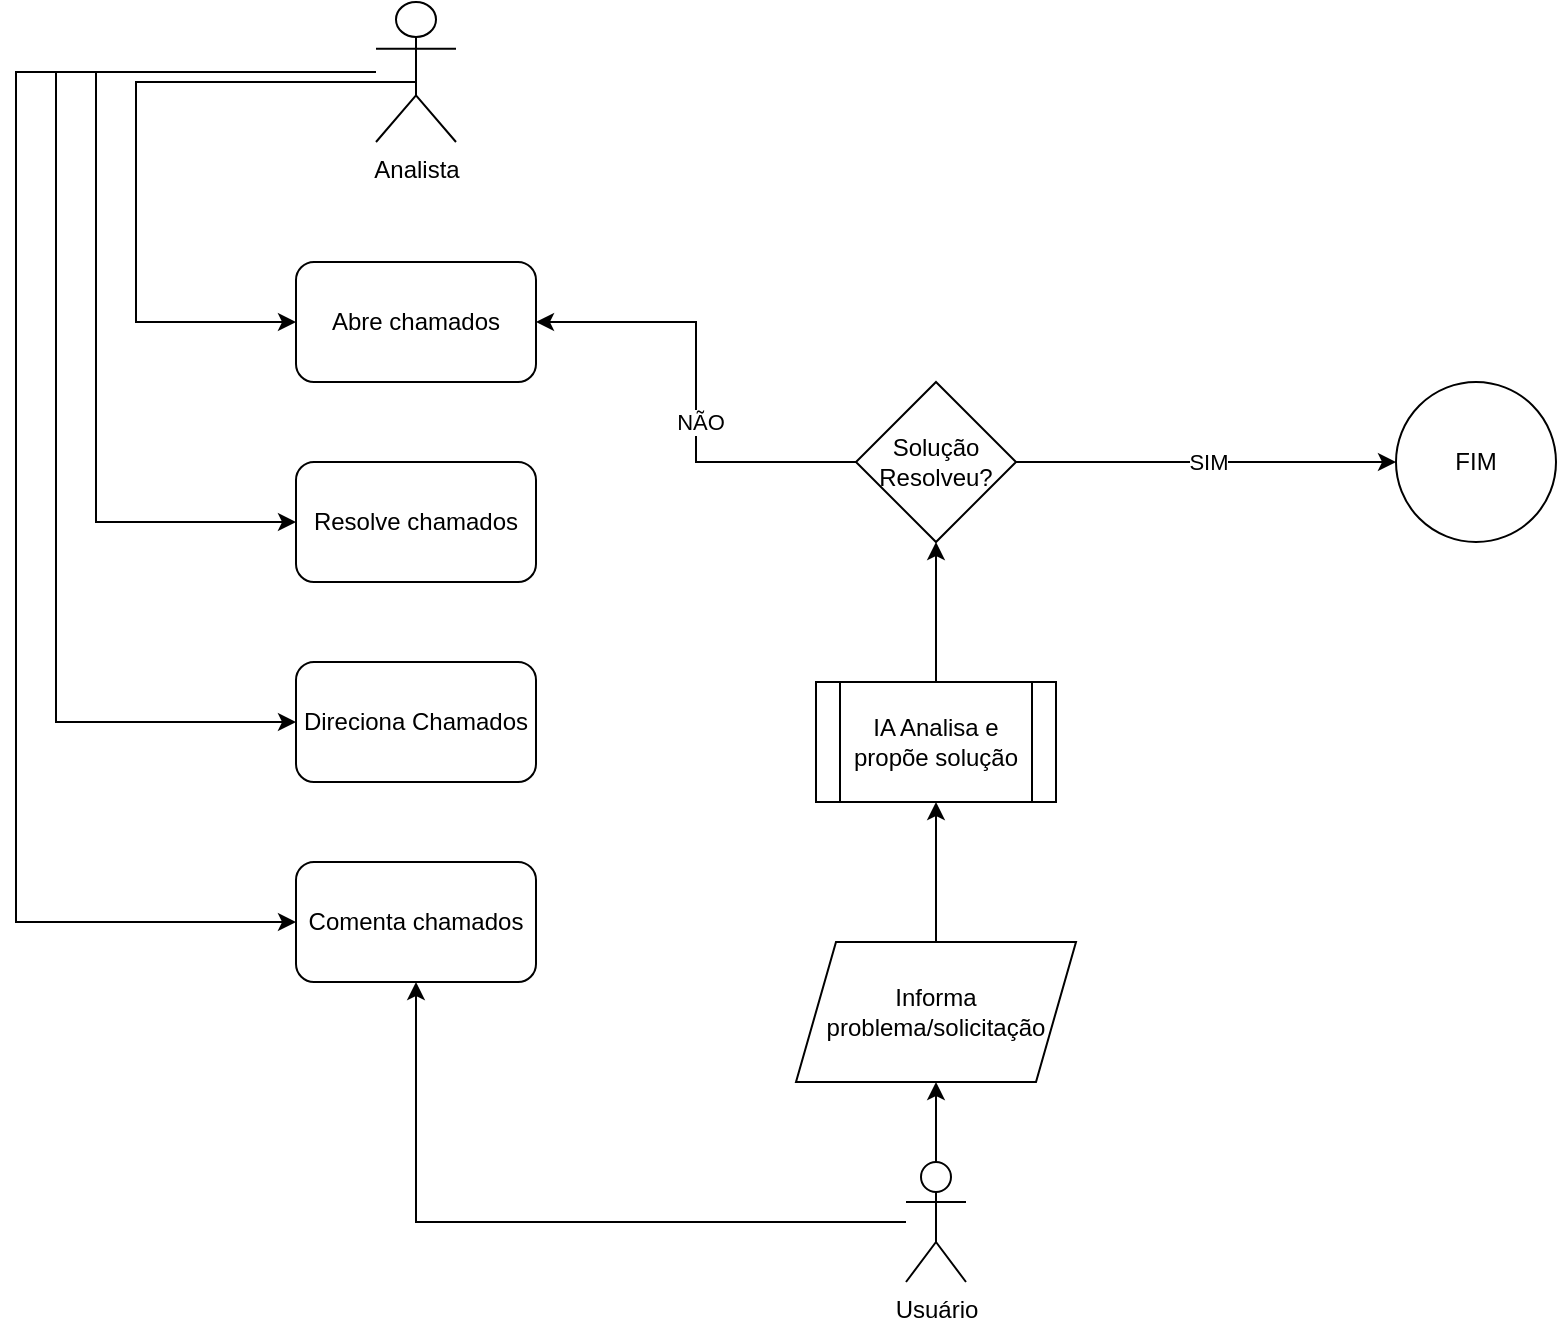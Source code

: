 <mxfile version="24.4.0" type="github">
  <diagram name="Página-1" id="1jUbaCHeEgqD6RrYQvez">
    <mxGraphModel dx="1370" dy="786" grid="1" gridSize="10" guides="1" tooltips="1" connect="1" arrows="1" fold="1" page="1" pageScale="1" pageWidth="827" pageHeight="1169" math="0" shadow="0">
      <root>
        <mxCell id="0" />
        <mxCell id="1" parent="0" />
        <mxCell id="W_cumP1oXJqkipA5J7kp-2" style="edgeStyle=orthogonalEdgeStyle;rounded=0;orthogonalLoop=1;jettySize=auto;html=1;exitX=0.5;exitY=0.5;exitDx=0;exitDy=0;exitPerimeter=0;" edge="1" parent="1" source="W_cumP1oXJqkipA5J7kp-1" target="W_cumP1oXJqkipA5J7kp-3">
          <mxGeometry relative="1" as="geometry">
            <mxPoint x="-40" y="120" as="targetPoint" />
            <Array as="points">
              <mxPoint x="340" y="60" />
              <mxPoint x="200" y="60" />
              <mxPoint x="200" y="180" />
            </Array>
          </mxGeometry>
        </mxCell>
        <mxCell id="W_cumP1oXJqkipA5J7kp-7" style="edgeStyle=orthogonalEdgeStyle;rounded=0;orthogonalLoop=1;jettySize=auto;html=1;" edge="1" parent="1" source="W_cumP1oXJqkipA5J7kp-1" target="W_cumP1oXJqkipA5J7kp-4">
          <mxGeometry relative="1" as="geometry">
            <Array as="points">
              <mxPoint x="180" y="55" />
              <mxPoint x="180" y="280" />
            </Array>
          </mxGeometry>
        </mxCell>
        <mxCell id="W_cumP1oXJqkipA5J7kp-8" style="edgeStyle=orthogonalEdgeStyle;rounded=0;orthogonalLoop=1;jettySize=auto;html=1;" edge="1" parent="1" source="W_cumP1oXJqkipA5J7kp-1" target="W_cumP1oXJqkipA5J7kp-5">
          <mxGeometry relative="1" as="geometry">
            <Array as="points">
              <mxPoint x="160" y="55" />
              <mxPoint x="160" y="380" />
            </Array>
          </mxGeometry>
        </mxCell>
        <mxCell id="W_cumP1oXJqkipA5J7kp-10" style="edgeStyle=orthogonalEdgeStyle;rounded=0;orthogonalLoop=1;jettySize=auto;html=1;" edge="1" parent="1" source="W_cumP1oXJqkipA5J7kp-1" target="W_cumP1oXJqkipA5J7kp-6">
          <mxGeometry relative="1" as="geometry">
            <Array as="points">
              <mxPoint x="140" y="55" />
              <mxPoint x="140" y="480" />
            </Array>
          </mxGeometry>
        </mxCell>
        <mxCell id="W_cumP1oXJqkipA5J7kp-1" value="Analista" style="shape=umlActor;verticalLabelPosition=bottom;verticalAlign=top;html=1;outlineConnect=0;" vertex="1" parent="1">
          <mxGeometry x="320" y="20" width="40" height="70" as="geometry" />
        </mxCell>
        <mxCell id="W_cumP1oXJqkipA5J7kp-3" value="Abre chamados" style="rounded=1;whiteSpace=wrap;html=1;" vertex="1" parent="1">
          <mxGeometry x="280" y="150" width="120" height="60" as="geometry" />
        </mxCell>
        <mxCell id="W_cumP1oXJqkipA5J7kp-4" value="Resolve chamados" style="rounded=1;whiteSpace=wrap;html=1;" vertex="1" parent="1">
          <mxGeometry x="280" y="250" width="120" height="60" as="geometry" />
        </mxCell>
        <mxCell id="W_cumP1oXJqkipA5J7kp-5" value="Direciona Chamados" style="rounded=1;whiteSpace=wrap;html=1;" vertex="1" parent="1">
          <mxGeometry x="280" y="350" width="120" height="60" as="geometry" />
        </mxCell>
        <mxCell id="W_cumP1oXJqkipA5J7kp-6" value="Comenta chamados" style="rounded=1;whiteSpace=wrap;html=1;" vertex="1" parent="1">
          <mxGeometry x="280" y="450" width="120" height="60" as="geometry" />
        </mxCell>
        <mxCell id="W_cumP1oXJqkipA5J7kp-13" style="edgeStyle=orthogonalEdgeStyle;rounded=0;orthogonalLoop=1;jettySize=auto;html=1;" edge="1" parent="1" source="W_cumP1oXJqkipA5J7kp-11" target="W_cumP1oXJqkipA5J7kp-6">
          <mxGeometry relative="1" as="geometry" />
        </mxCell>
        <mxCell id="W_cumP1oXJqkipA5J7kp-15" style="edgeStyle=orthogonalEdgeStyle;rounded=0;orthogonalLoop=1;jettySize=auto;html=1;" edge="1" parent="1" source="W_cumP1oXJqkipA5J7kp-11" target="W_cumP1oXJqkipA5J7kp-14">
          <mxGeometry relative="1" as="geometry" />
        </mxCell>
        <mxCell id="W_cumP1oXJqkipA5J7kp-11" value="Usuário" style="shape=umlActor;verticalLabelPosition=bottom;verticalAlign=top;html=1;outlineConnect=0;" vertex="1" parent="1">
          <mxGeometry x="585" y="600" width="30" height="60" as="geometry" />
        </mxCell>
        <mxCell id="W_cumP1oXJqkipA5J7kp-23" style="edgeStyle=orthogonalEdgeStyle;rounded=0;orthogonalLoop=1;jettySize=auto;html=1;entryX=0.5;entryY=1;entryDx=0;entryDy=0;" edge="1" parent="1" source="W_cumP1oXJqkipA5J7kp-14" target="W_cumP1oXJqkipA5J7kp-16">
          <mxGeometry relative="1" as="geometry" />
        </mxCell>
        <mxCell id="W_cumP1oXJqkipA5J7kp-14" value="Informa problema/solicitação" style="shape=parallelogram;perimeter=parallelogramPerimeter;whiteSpace=wrap;html=1;fixedSize=1;" vertex="1" parent="1">
          <mxGeometry x="530" y="490" width="140" height="70" as="geometry" />
        </mxCell>
        <mxCell id="W_cumP1oXJqkipA5J7kp-24" style="edgeStyle=orthogonalEdgeStyle;rounded=0;orthogonalLoop=1;jettySize=auto;html=1;" edge="1" parent="1" source="W_cumP1oXJqkipA5J7kp-16" target="W_cumP1oXJqkipA5J7kp-17">
          <mxGeometry relative="1" as="geometry" />
        </mxCell>
        <mxCell id="W_cumP1oXJqkipA5J7kp-16" value="IA Analisa e propõe solução" style="shape=process;whiteSpace=wrap;html=1;backgroundOutline=1;" vertex="1" parent="1">
          <mxGeometry x="540" y="360" width="120" height="60" as="geometry" />
        </mxCell>
        <mxCell id="W_cumP1oXJqkipA5J7kp-19" style="edgeStyle=orthogonalEdgeStyle;rounded=0;orthogonalLoop=1;jettySize=auto;html=1;" edge="1" parent="1" source="W_cumP1oXJqkipA5J7kp-17" target="W_cumP1oXJqkipA5J7kp-18">
          <mxGeometry relative="1" as="geometry" />
        </mxCell>
        <mxCell id="W_cumP1oXJqkipA5J7kp-20" value="SIM" style="edgeLabel;html=1;align=center;verticalAlign=middle;resizable=0;points=[];" vertex="1" connectable="0" parent="W_cumP1oXJqkipA5J7kp-19">
          <mxGeometry x="0.013" relative="1" as="geometry">
            <mxPoint as="offset" />
          </mxGeometry>
        </mxCell>
        <mxCell id="W_cumP1oXJqkipA5J7kp-21" style="edgeStyle=orthogonalEdgeStyle;rounded=0;orthogonalLoop=1;jettySize=auto;html=1;" edge="1" parent="1" source="W_cumP1oXJqkipA5J7kp-17" target="W_cumP1oXJqkipA5J7kp-3">
          <mxGeometry relative="1" as="geometry" />
        </mxCell>
        <mxCell id="W_cumP1oXJqkipA5J7kp-22" value="NÃO" style="edgeLabel;html=1;align=center;verticalAlign=middle;resizable=0;points=[];" vertex="1" connectable="0" parent="W_cumP1oXJqkipA5J7kp-21">
          <mxGeometry x="-0.13" y="-2" relative="1" as="geometry">
            <mxPoint as="offset" />
          </mxGeometry>
        </mxCell>
        <mxCell id="W_cumP1oXJqkipA5J7kp-17" value="Solução Resolveu?" style="rhombus;whiteSpace=wrap;html=1;" vertex="1" parent="1">
          <mxGeometry x="560" y="210" width="80" height="80" as="geometry" />
        </mxCell>
        <mxCell id="W_cumP1oXJqkipA5J7kp-18" value="FIM" style="ellipse;whiteSpace=wrap;html=1;aspect=fixed;" vertex="1" parent="1">
          <mxGeometry x="830" y="210" width="80" height="80" as="geometry" />
        </mxCell>
      </root>
    </mxGraphModel>
  </diagram>
</mxfile>
